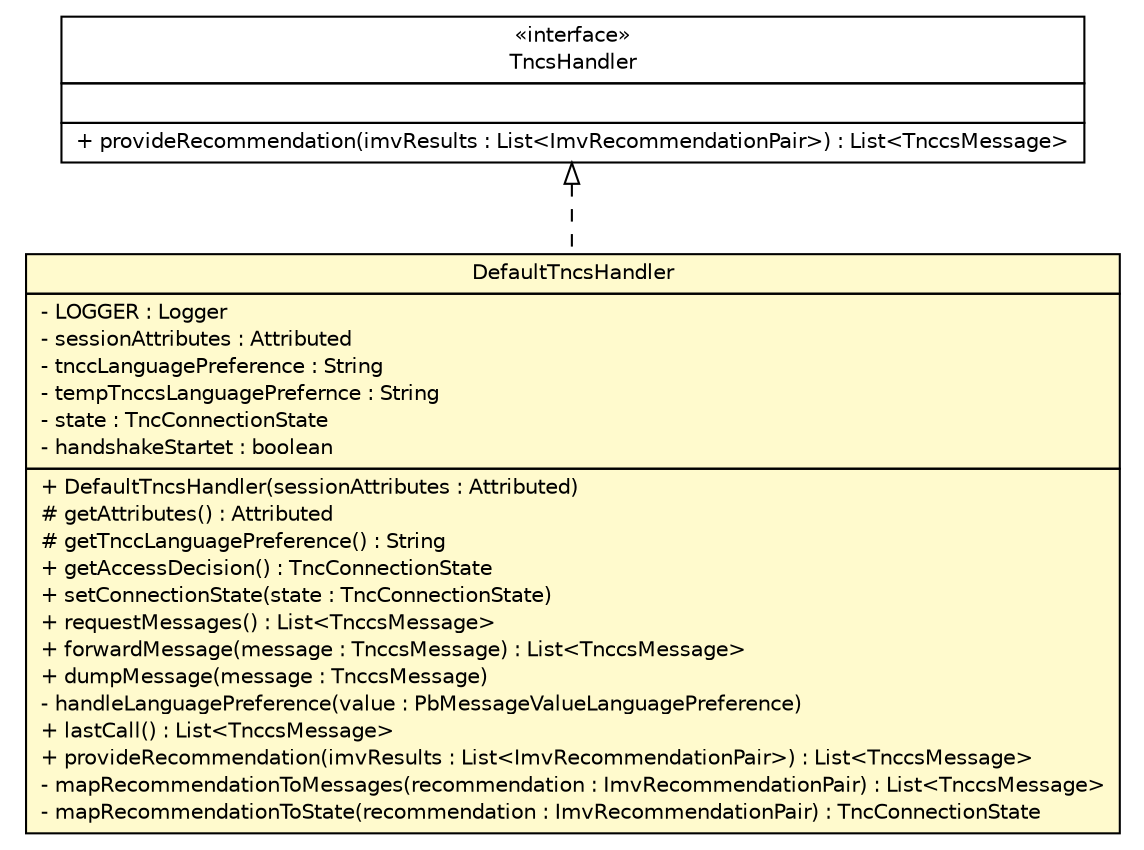 #!/usr/local/bin/dot
#
# Class diagram 
# Generated by UMLGraph version R5_6 (http://www.umlgraph.org/)
#

digraph G {
	edge [fontname="Helvetica",fontsize=10,labelfontname="Helvetica",labelfontsize=10];
	node [fontname="Helvetica",fontsize=10,shape=plaintext];
	nodesep=0.25;
	ranksep=0.5;
	// de.hsbremen.tc.tnc.tnccs.message.handler.TncsHandler
	c18107 [label=<<table title="de.hsbremen.tc.tnc.tnccs.message.handler.TncsHandler" border="0" cellborder="1" cellspacing="0" cellpadding="2" port="p" href="../TncsHandler.html">
		<tr><td><table border="0" cellspacing="0" cellpadding="1">
<tr><td align="center" balign="center"> &#171;interface&#187; </td></tr>
<tr><td align="center" balign="center"> TncsHandler </td></tr>
		</table></td></tr>
		<tr><td><table border="0" cellspacing="0" cellpadding="1">
<tr><td align="left" balign="left">  </td></tr>
		</table></td></tr>
		<tr><td><table border="0" cellspacing="0" cellpadding="1">
<tr><td align="left" balign="left"> + provideRecommendation(imvResults : List&lt;ImvRecommendationPair&gt;) : List&lt;TnccsMessage&gt; </td></tr>
		</table></td></tr>
		</table>>, URL="../TncsHandler.html", fontname="Helvetica", fontcolor="black", fontsize=10.0];
	// de.hsbremen.tc.tnc.tnccs.message.handler.simple.DefaultTncsHandler
	c18116 [label=<<table title="de.hsbremen.tc.tnc.tnccs.message.handler.simple.DefaultTncsHandler" border="0" cellborder="1" cellspacing="0" cellpadding="2" port="p" bgcolor="lemonChiffon" href="./DefaultTncsHandler.html">
		<tr><td><table border="0" cellspacing="0" cellpadding="1">
<tr><td align="center" balign="center"> DefaultTncsHandler </td></tr>
		</table></td></tr>
		<tr><td><table border="0" cellspacing="0" cellpadding="1">
<tr><td align="left" balign="left"> - LOGGER : Logger </td></tr>
<tr><td align="left" balign="left"> - sessionAttributes : Attributed </td></tr>
<tr><td align="left" balign="left"> - tnccLanguagePreference : String </td></tr>
<tr><td align="left" balign="left"> - tempTnccsLanguagePrefernce : String </td></tr>
<tr><td align="left" balign="left"> - state : TncConnectionState </td></tr>
<tr><td align="left" balign="left"> - handshakeStartet : boolean </td></tr>
		</table></td></tr>
		<tr><td><table border="0" cellspacing="0" cellpadding="1">
<tr><td align="left" balign="left"> + DefaultTncsHandler(sessionAttributes : Attributed) </td></tr>
<tr><td align="left" balign="left"> # getAttributes() : Attributed </td></tr>
<tr><td align="left" balign="left"> # getTnccLanguagePreference() : String </td></tr>
<tr><td align="left" balign="left"> + getAccessDecision() : TncConnectionState </td></tr>
<tr><td align="left" balign="left"> + setConnectionState(state : TncConnectionState) </td></tr>
<tr><td align="left" balign="left"> + requestMessages() : List&lt;TnccsMessage&gt; </td></tr>
<tr><td align="left" balign="left"> + forwardMessage(message : TnccsMessage) : List&lt;TnccsMessage&gt; </td></tr>
<tr><td align="left" balign="left"> + dumpMessage(message : TnccsMessage) </td></tr>
<tr><td align="left" balign="left"> - handleLanguagePreference(value : PbMessageValueLanguagePreference) </td></tr>
<tr><td align="left" balign="left"> + lastCall() : List&lt;TnccsMessage&gt; </td></tr>
<tr><td align="left" balign="left"> + provideRecommendation(imvResults : List&lt;ImvRecommendationPair&gt;) : List&lt;TnccsMessage&gt; </td></tr>
<tr><td align="left" balign="left"> - mapRecommendationToMessages(recommendation : ImvRecommendationPair) : List&lt;TnccsMessage&gt; </td></tr>
<tr><td align="left" balign="left"> - mapRecommendationToState(recommendation : ImvRecommendationPair) : TncConnectionState </td></tr>
		</table></td></tr>
		</table>>, URL="./DefaultTncsHandler.html", fontname="Helvetica", fontcolor="black", fontsize=10.0];
	//de.hsbremen.tc.tnc.tnccs.message.handler.simple.DefaultTncsHandler implements de.hsbremen.tc.tnc.tnccs.message.handler.TncsHandler
	c18107:p -> c18116:p [dir=back,arrowtail=empty,style=dashed];
}

